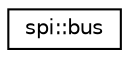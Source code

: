 digraph "Graphical Class Hierarchy"
{
  edge [fontname="Helvetica",fontsize="10",labelfontname="Helvetica",labelfontsize="10"];
  node [fontname="Helvetica",fontsize="10",shape=record];
  rankdir="LR";
  Node0 [label="spi::bus",height=0.2,width=0.4,color="black", fillcolor="white", style="filled",URL="$classspi_1_1bus.html"];
}
